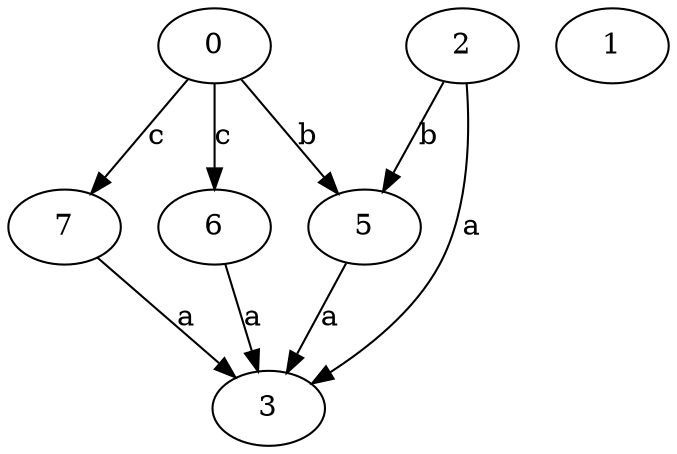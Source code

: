 strict digraph  {
0;
3;
1;
5;
6;
2;
7;
0 -> 5  [label=b];
0 -> 6  [label=c];
0 -> 7  [label=c];
5 -> 3  [label=a];
6 -> 3  [label=a];
2 -> 3  [label=a];
2 -> 5  [label=b];
7 -> 3  [label=a];
}
